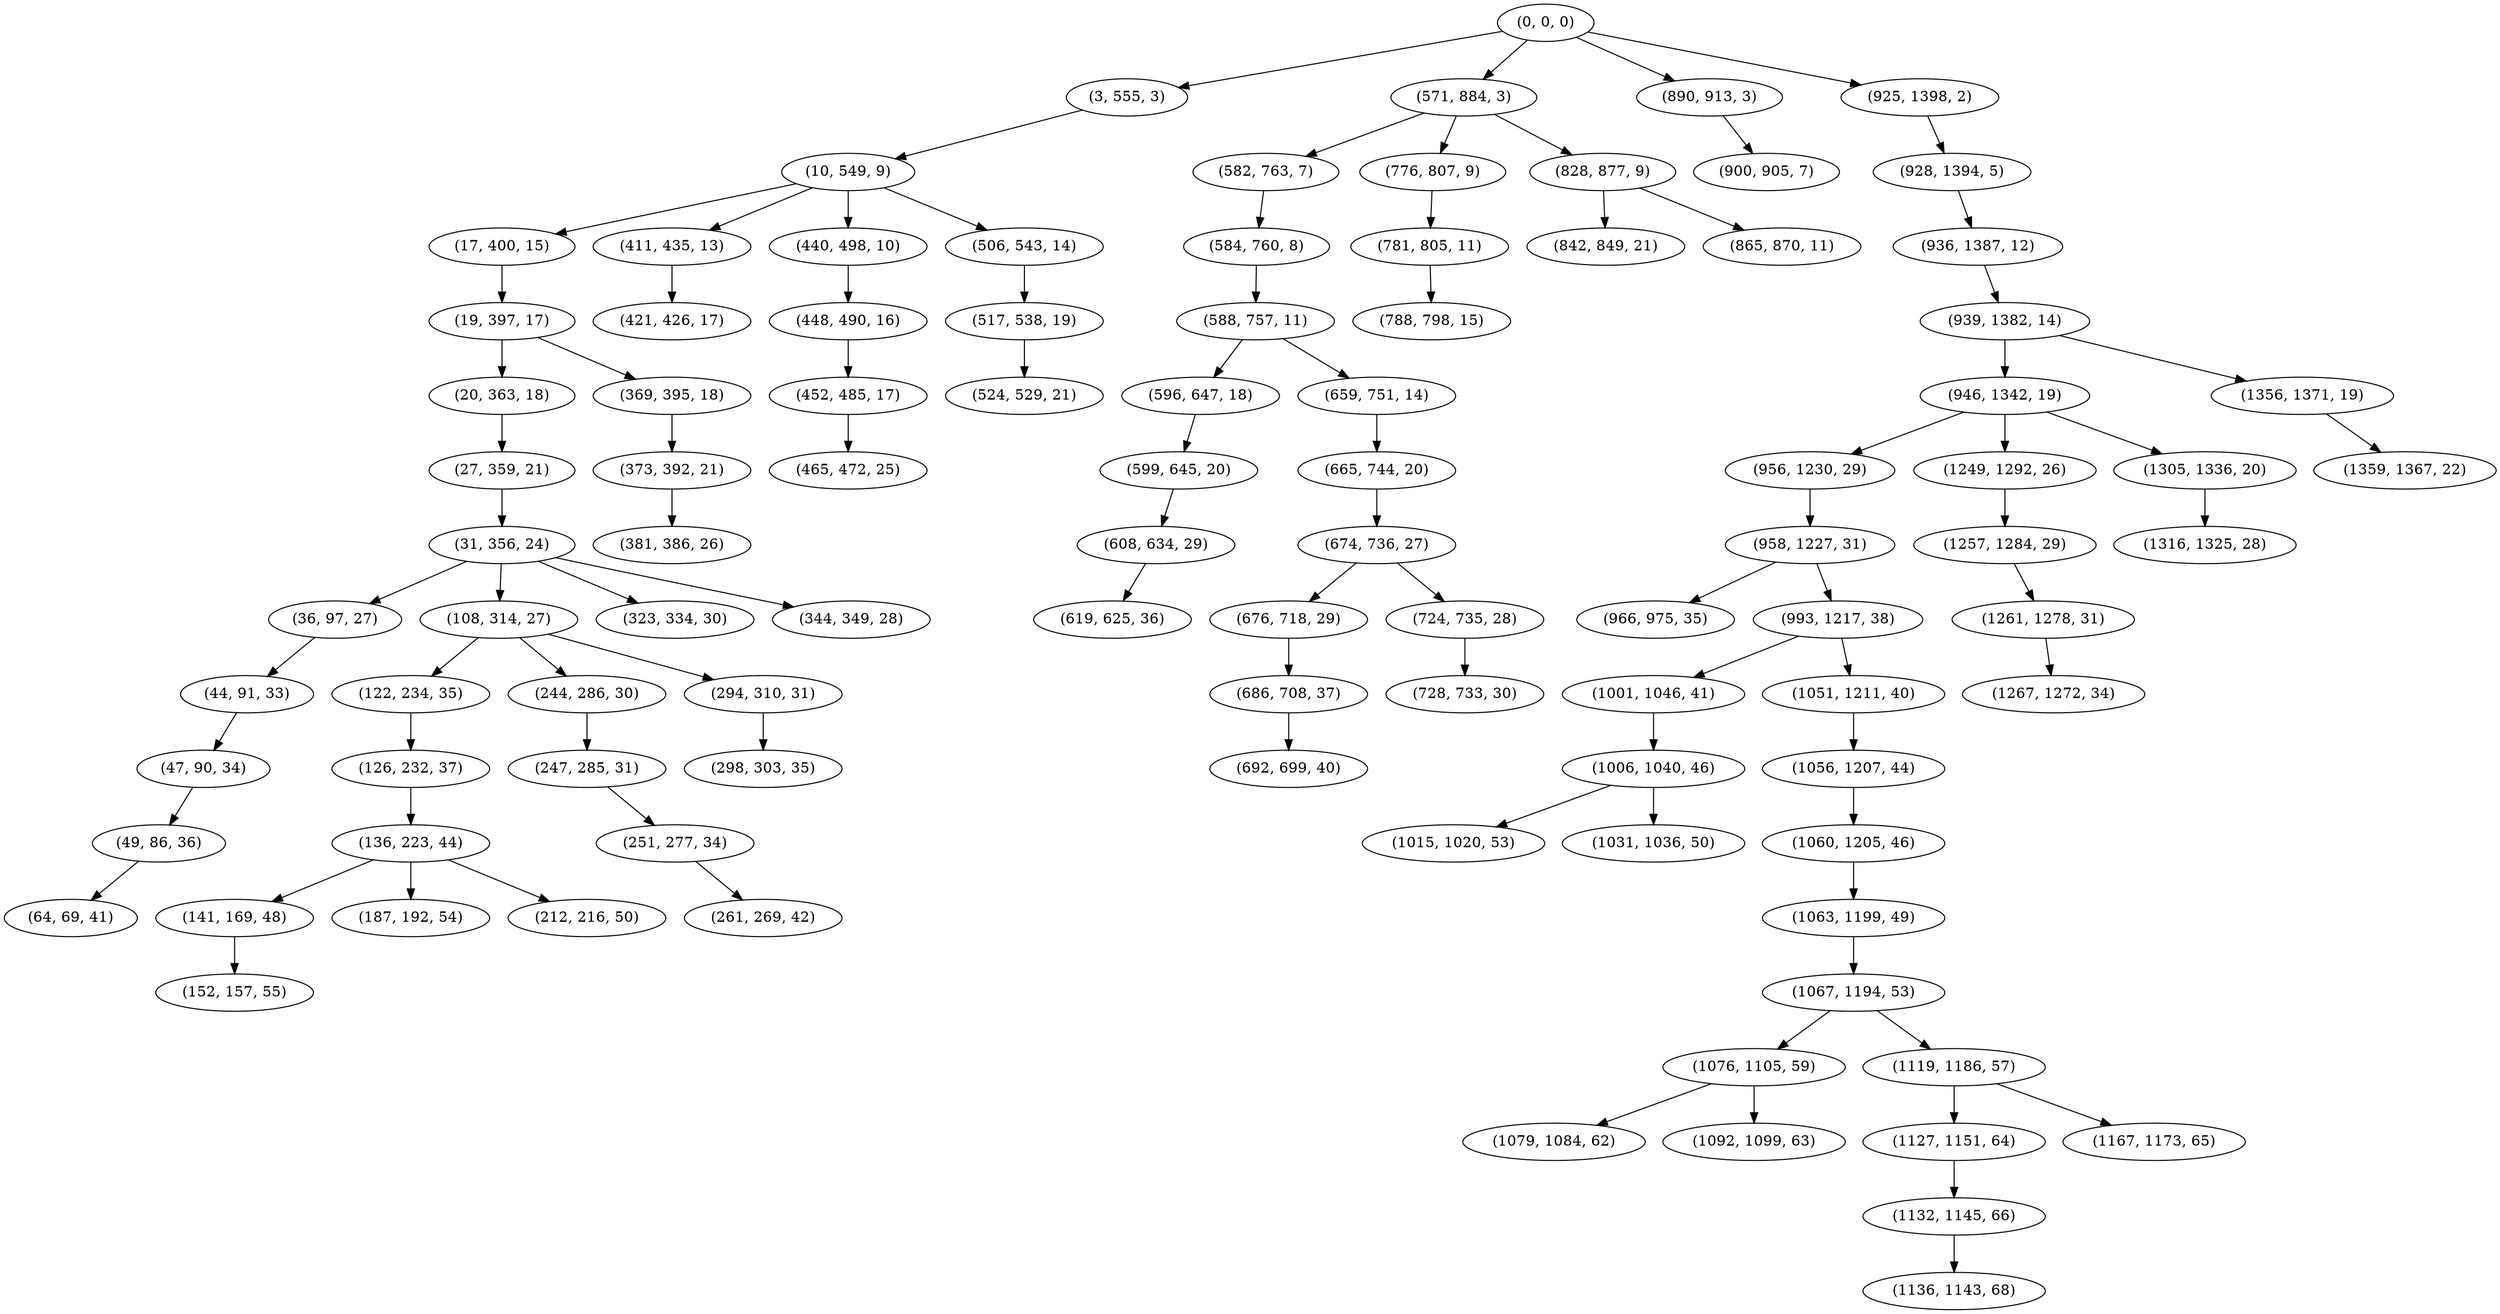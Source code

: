 digraph tree {
    "(0, 0, 0)";
    "(3, 555, 3)";
    "(10, 549, 9)";
    "(17, 400, 15)";
    "(19, 397, 17)";
    "(20, 363, 18)";
    "(27, 359, 21)";
    "(31, 356, 24)";
    "(36, 97, 27)";
    "(44, 91, 33)";
    "(47, 90, 34)";
    "(49, 86, 36)";
    "(64, 69, 41)";
    "(108, 314, 27)";
    "(122, 234, 35)";
    "(126, 232, 37)";
    "(136, 223, 44)";
    "(141, 169, 48)";
    "(152, 157, 55)";
    "(187, 192, 54)";
    "(212, 216, 50)";
    "(244, 286, 30)";
    "(247, 285, 31)";
    "(251, 277, 34)";
    "(261, 269, 42)";
    "(294, 310, 31)";
    "(298, 303, 35)";
    "(323, 334, 30)";
    "(344, 349, 28)";
    "(369, 395, 18)";
    "(373, 392, 21)";
    "(381, 386, 26)";
    "(411, 435, 13)";
    "(421, 426, 17)";
    "(440, 498, 10)";
    "(448, 490, 16)";
    "(452, 485, 17)";
    "(465, 472, 25)";
    "(506, 543, 14)";
    "(517, 538, 19)";
    "(524, 529, 21)";
    "(571, 884, 3)";
    "(582, 763, 7)";
    "(584, 760, 8)";
    "(588, 757, 11)";
    "(596, 647, 18)";
    "(599, 645, 20)";
    "(608, 634, 29)";
    "(619, 625, 36)";
    "(659, 751, 14)";
    "(665, 744, 20)";
    "(674, 736, 27)";
    "(676, 718, 29)";
    "(686, 708, 37)";
    "(692, 699, 40)";
    "(724, 735, 28)";
    "(728, 733, 30)";
    "(776, 807, 9)";
    "(781, 805, 11)";
    "(788, 798, 15)";
    "(828, 877, 9)";
    "(842, 849, 21)";
    "(865, 870, 11)";
    "(890, 913, 3)";
    "(900, 905, 7)";
    "(925, 1398, 2)";
    "(928, 1394, 5)";
    "(936, 1387, 12)";
    "(939, 1382, 14)";
    "(946, 1342, 19)";
    "(956, 1230, 29)";
    "(958, 1227, 31)";
    "(966, 975, 35)";
    "(993, 1217, 38)";
    "(1001, 1046, 41)";
    "(1006, 1040, 46)";
    "(1015, 1020, 53)";
    "(1031, 1036, 50)";
    "(1051, 1211, 40)";
    "(1056, 1207, 44)";
    "(1060, 1205, 46)";
    "(1063, 1199, 49)";
    "(1067, 1194, 53)";
    "(1076, 1105, 59)";
    "(1079, 1084, 62)";
    "(1092, 1099, 63)";
    "(1119, 1186, 57)";
    "(1127, 1151, 64)";
    "(1132, 1145, 66)";
    "(1136, 1143, 68)";
    "(1167, 1173, 65)";
    "(1249, 1292, 26)";
    "(1257, 1284, 29)";
    "(1261, 1278, 31)";
    "(1267, 1272, 34)";
    "(1305, 1336, 20)";
    "(1316, 1325, 28)";
    "(1356, 1371, 19)";
    "(1359, 1367, 22)";
    "(0, 0, 0)" -> "(3, 555, 3)";
    "(0, 0, 0)" -> "(571, 884, 3)";
    "(0, 0, 0)" -> "(890, 913, 3)";
    "(0, 0, 0)" -> "(925, 1398, 2)";
    "(3, 555, 3)" -> "(10, 549, 9)";
    "(10, 549, 9)" -> "(17, 400, 15)";
    "(10, 549, 9)" -> "(411, 435, 13)";
    "(10, 549, 9)" -> "(440, 498, 10)";
    "(10, 549, 9)" -> "(506, 543, 14)";
    "(17, 400, 15)" -> "(19, 397, 17)";
    "(19, 397, 17)" -> "(20, 363, 18)";
    "(19, 397, 17)" -> "(369, 395, 18)";
    "(20, 363, 18)" -> "(27, 359, 21)";
    "(27, 359, 21)" -> "(31, 356, 24)";
    "(31, 356, 24)" -> "(36, 97, 27)";
    "(31, 356, 24)" -> "(108, 314, 27)";
    "(31, 356, 24)" -> "(323, 334, 30)";
    "(31, 356, 24)" -> "(344, 349, 28)";
    "(36, 97, 27)" -> "(44, 91, 33)";
    "(44, 91, 33)" -> "(47, 90, 34)";
    "(47, 90, 34)" -> "(49, 86, 36)";
    "(49, 86, 36)" -> "(64, 69, 41)";
    "(108, 314, 27)" -> "(122, 234, 35)";
    "(108, 314, 27)" -> "(244, 286, 30)";
    "(108, 314, 27)" -> "(294, 310, 31)";
    "(122, 234, 35)" -> "(126, 232, 37)";
    "(126, 232, 37)" -> "(136, 223, 44)";
    "(136, 223, 44)" -> "(141, 169, 48)";
    "(136, 223, 44)" -> "(187, 192, 54)";
    "(136, 223, 44)" -> "(212, 216, 50)";
    "(141, 169, 48)" -> "(152, 157, 55)";
    "(244, 286, 30)" -> "(247, 285, 31)";
    "(247, 285, 31)" -> "(251, 277, 34)";
    "(251, 277, 34)" -> "(261, 269, 42)";
    "(294, 310, 31)" -> "(298, 303, 35)";
    "(369, 395, 18)" -> "(373, 392, 21)";
    "(373, 392, 21)" -> "(381, 386, 26)";
    "(411, 435, 13)" -> "(421, 426, 17)";
    "(440, 498, 10)" -> "(448, 490, 16)";
    "(448, 490, 16)" -> "(452, 485, 17)";
    "(452, 485, 17)" -> "(465, 472, 25)";
    "(506, 543, 14)" -> "(517, 538, 19)";
    "(517, 538, 19)" -> "(524, 529, 21)";
    "(571, 884, 3)" -> "(582, 763, 7)";
    "(571, 884, 3)" -> "(776, 807, 9)";
    "(571, 884, 3)" -> "(828, 877, 9)";
    "(582, 763, 7)" -> "(584, 760, 8)";
    "(584, 760, 8)" -> "(588, 757, 11)";
    "(588, 757, 11)" -> "(596, 647, 18)";
    "(588, 757, 11)" -> "(659, 751, 14)";
    "(596, 647, 18)" -> "(599, 645, 20)";
    "(599, 645, 20)" -> "(608, 634, 29)";
    "(608, 634, 29)" -> "(619, 625, 36)";
    "(659, 751, 14)" -> "(665, 744, 20)";
    "(665, 744, 20)" -> "(674, 736, 27)";
    "(674, 736, 27)" -> "(676, 718, 29)";
    "(674, 736, 27)" -> "(724, 735, 28)";
    "(676, 718, 29)" -> "(686, 708, 37)";
    "(686, 708, 37)" -> "(692, 699, 40)";
    "(724, 735, 28)" -> "(728, 733, 30)";
    "(776, 807, 9)" -> "(781, 805, 11)";
    "(781, 805, 11)" -> "(788, 798, 15)";
    "(828, 877, 9)" -> "(842, 849, 21)";
    "(828, 877, 9)" -> "(865, 870, 11)";
    "(890, 913, 3)" -> "(900, 905, 7)";
    "(925, 1398, 2)" -> "(928, 1394, 5)";
    "(928, 1394, 5)" -> "(936, 1387, 12)";
    "(936, 1387, 12)" -> "(939, 1382, 14)";
    "(939, 1382, 14)" -> "(946, 1342, 19)";
    "(939, 1382, 14)" -> "(1356, 1371, 19)";
    "(946, 1342, 19)" -> "(956, 1230, 29)";
    "(946, 1342, 19)" -> "(1249, 1292, 26)";
    "(946, 1342, 19)" -> "(1305, 1336, 20)";
    "(956, 1230, 29)" -> "(958, 1227, 31)";
    "(958, 1227, 31)" -> "(966, 975, 35)";
    "(958, 1227, 31)" -> "(993, 1217, 38)";
    "(993, 1217, 38)" -> "(1001, 1046, 41)";
    "(993, 1217, 38)" -> "(1051, 1211, 40)";
    "(1001, 1046, 41)" -> "(1006, 1040, 46)";
    "(1006, 1040, 46)" -> "(1015, 1020, 53)";
    "(1006, 1040, 46)" -> "(1031, 1036, 50)";
    "(1051, 1211, 40)" -> "(1056, 1207, 44)";
    "(1056, 1207, 44)" -> "(1060, 1205, 46)";
    "(1060, 1205, 46)" -> "(1063, 1199, 49)";
    "(1063, 1199, 49)" -> "(1067, 1194, 53)";
    "(1067, 1194, 53)" -> "(1076, 1105, 59)";
    "(1067, 1194, 53)" -> "(1119, 1186, 57)";
    "(1076, 1105, 59)" -> "(1079, 1084, 62)";
    "(1076, 1105, 59)" -> "(1092, 1099, 63)";
    "(1119, 1186, 57)" -> "(1127, 1151, 64)";
    "(1119, 1186, 57)" -> "(1167, 1173, 65)";
    "(1127, 1151, 64)" -> "(1132, 1145, 66)";
    "(1132, 1145, 66)" -> "(1136, 1143, 68)";
    "(1249, 1292, 26)" -> "(1257, 1284, 29)";
    "(1257, 1284, 29)" -> "(1261, 1278, 31)";
    "(1261, 1278, 31)" -> "(1267, 1272, 34)";
    "(1305, 1336, 20)" -> "(1316, 1325, 28)";
    "(1356, 1371, 19)" -> "(1359, 1367, 22)";
}
